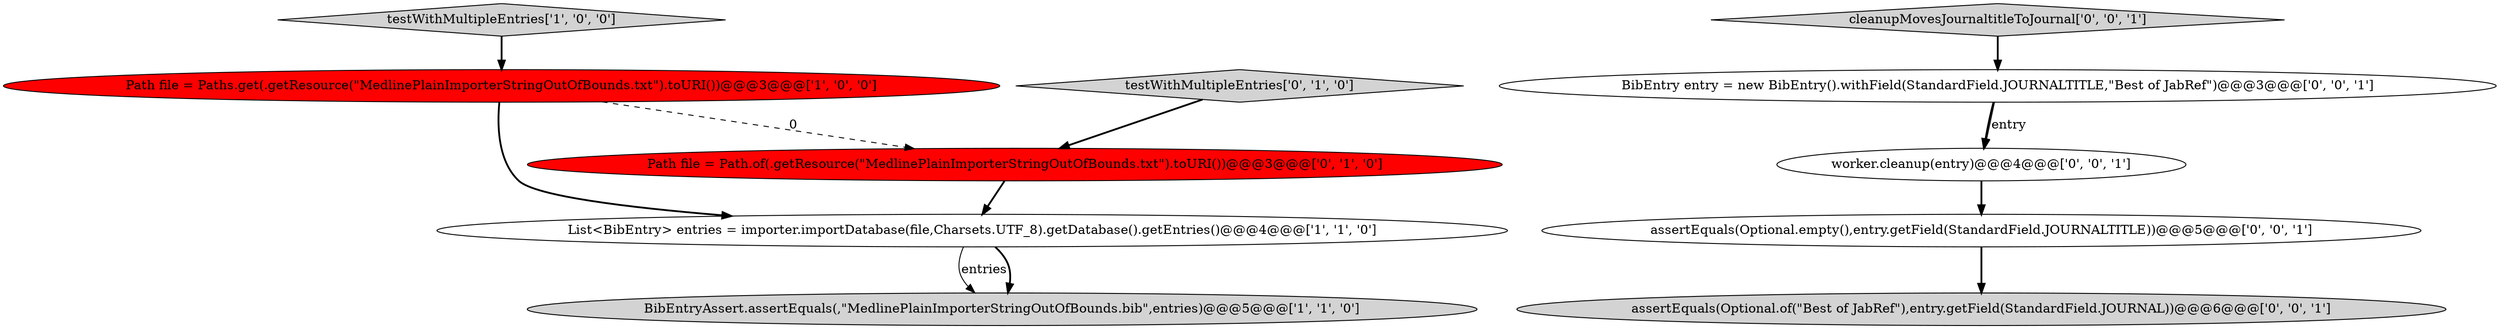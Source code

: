 digraph {
0 [style = filled, label = "List<BibEntry> entries = importer.importDatabase(file,Charsets.UTF_8).getDatabase().getEntries()@@@4@@@['1', '1', '0']", fillcolor = white, shape = ellipse image = "AAA0AAABBB1BBB"];
10 [style = filled, label = "assertEquals(Optional.of(\"Best of JabRef\"),entry.getField(StandardField.JOURNAL))@@@6@@@['0', '0', '1']", fillcolor = lightgray, shape = ellipse image = "AAA0AAABBB3BBB"];
8 [style = filled, label = "assertEquals(Optional.empty(),entry.getField(StandardField.JOURNALTITLE))@@@5@@@['0', '0', '1']", fillcolor = white, shape = ellipse image = "AAA0AAABBB3BBB"];
5 [style = filled, label = "Path file = Path.of(.getResource(\"MedlinePlainImporterStringOutOfBounds.txt\").toURI())@@@3@@@['0', '1', '0']", fillcolor = red, shape = ellipse image = "AAA1AAABBB2BBB"];
3 [style = filled, label = "testWithMultipleEntries['1', '0', '0']", fillcolor = lightgray, shape = diamond image = "AAA0AAABBB1BBB"];
1 [style = filled, label = "Path file = Paths.get(.getResource(\"MedlinePlainImporterStringOutOfBounds.txt\").toURI())@@@3@@@['1', '0', '0']", fillcolor = red, shape = ellipse image = "AAA1AAABBB1BBB"];
6 [style = filled, label = "BibEntry entry = new BibEntry().withField(StandardField.JOURNALTITLE,\"Best of JabRef\")@@@3@@@['0', '0', '1']", fillcolor = white, shape = ellipse image = "AAA0AAABBB3BBB"];
4 [style = filled, label = "testWithMultipleEntries['0', '1', '0']", fillcolor = lightgray, shape = diamond image = "AAA0AAABBB2BBB"];
9 [style = filled, label = "cleanupMovesJournaltitleToJournal['0', '0', '1']", fillcolor = lightgray, shape = diamond image = "AAA0AAABBB3BBB"];
7 [style = filled, label = "worker.cleanup(entry)@@@4@@@['0', '0', '1']", fillcolor = white, shape = ellipse image = "AAA0AAABBB3BBB"];
2 [style = filled, label = "BibEntryAssert.assertEquals(,\"MedlinePlainImporterStringOutOfBounds.bib\",entries)@@@5@@@['1', '1', '0']", fillcolor = lightgray, shape = ellipse image = "AAA0AAABBB1BBB"];
8->10 [style = bold, label=""];
1->0 [style = bold, label=""];
0->2 [style = solid, label="entries"];
1->5 [style = dashed, label="0"];
6->7 [style = bold, label=""];
5->0 [style = bold, label=""];
3->1 [style = bold, label=""];
7->8 [style = bold, label=""];
4->5 [style = bold, label=""];
6->7 [style = solid, label="entry"];
9->6 [style = bold, label=""];
0->2 [style = bold, label=""];
}

